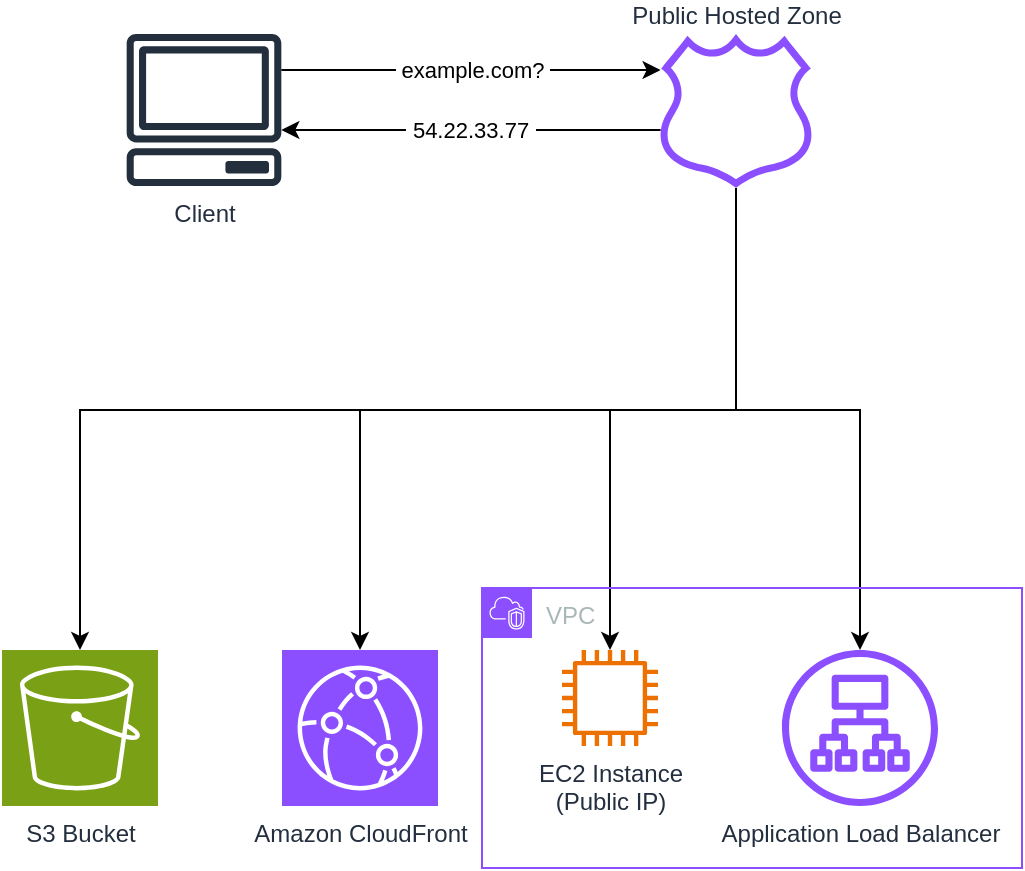 <mxfile version="26.0.4">
  <diagram name="Page-1" id="PGU914hxCLg8ACNoU49w">
    <mxGraphModel dx="1114" dy="1198" grid="1" gridSize="10" guides="1" tooltips="1" connect="1" arrows="1" fold="1" page="1" pageScale="1" pageWidth="850" pageHeight="1100" math="0" shadow="0">
      <root>
        <mxCell id="0" />
        <mxCell id="1" parent="0" />
        <mxCell id="KCcxgoW47jPmH_KGl_aa-1" value="S3 Bucket" style="sketch=0;points=[[0,0,0],[0.25,0,0],[0.5,0,0],[0.75,0,0],[1,0,0],[0,1,0],[0.25,1,0],[0.5,1,0],[0.75,1,0],[1,1,0],[0,0.25,0],[0,0.5,0],[0,0.75,0],[1,0.25,0],[1,0.5,0],[1,0.75,0]];outlineConnect=0;fontColor=#232F3E;fillColor=#7AA116;strokeColor=#ffffff;dashed=0;verticalLabelPosition=bottom;verticalAlign=top;align=center;html=1;fontSize=12;fontStyle=0;aspect=fixed;shape=mxgraph.aws4.resourceIcon;resIcon=mxgraph.aws4.s3;" vertex="1" parent="1">
          <mxGeometry x="180" y="678" width="78" height="78" as="geometry" />
        </mxCell>
        <mxCell id="KCcxgoW47jPmH_KGl_aa-2" value="Amazon CloudFront" style="sketch=0;points=[[0,0,0],[0.25,0,0],[0.5,0,0],[0.75,0,0],[1,0,0],[0,1,0],[0.25,1,0],[0.5,1,0],[0.75,1,0],[1,1,0],[0,0.25,0],[0,0.5,0],[0,0.75,0],[1,0.25,0],[1,0.5,0],[1,0.75,0]];outlineConnect=0;fontColor=#232F3E;fillColor=#8C4FFF;strokeColor=#ffffff;dashed=0;verticalLabelPosition=bottom;verticalAlign=top;align=center;html=1;fontSize=12;fontStyle=0;aspect=fixed;shape=mxgraph.aws4.resourceIcon;resIcon=mxgraph.aws4.cloudfront;" vertex="1" parent="1">
          <mxGeometry x="320" y="678" width="78" height="78" as="geometry" />
        </mxCell>
        <mxCell id="KCcxgoW47jPmH_KGl_aa-3" value="EC2 Instance&lt;div&gt;(Public IP)&lt;/div&gt;" style="sketch=0;outlineConnect=0;fontColor=#232F3E;gradientColor=none;fillColor=#ED7100;strokeColor=none;dashed=0;verticalLabelPosition=bottom;verticalAlign=top;align=center;html=1;fontSize=12;fontStyle=0;aspect=fixed;pointerEvents=1;shape=mxgraph.aws4.instance2;" vertex="1" parent="1">
          <mxGeometry x="460" y="678" width="48" height="48" as="geometry" />
        </mxCell>
        <mxCell id="KCcxgoW47jPmH_KGl_aa-4" value="Application Load Balancer" style="sketch=0;outlineConnect=0;fontColor=#232F3E;gradientColor=none;fillColor=#8C4FFF;strokeColor=none;dashed=0;verticalLabelPosition=bottom;verticalAlign=top;align=center;html=1;fontSize=12;fontStyle=0;aspect=fixed;pointerEvents=1;shape=mxgraph.aws4.application_load_balancer;" vertex="1" parent="1">
          <mxGeometry x="570" y="678" width="78" height="78" as="geometry" />
        </mxCell>
        <mxCell id="KCcxgoW47jPmH_KGl_aa-8" style="edgeStyle=orthogonalEdgeStyle;rounded=0;orthogonalLoop=1;jettySize=auto;html=1;" edge="1" parent="1" source="KCcxgoW47jPmH_KGl_aa-5" target="KCcxgoW47jPmH_KGl_aa-4">
          <mxGeometry relative="1" as="geometry">
            <Array as="points">
              <mxPoint x="547" y="558" />
              <mxPoint x="609" y="558" />
            </Array>
          </mxGeometry>
        </mxCell>
        <mxCell id="KCcxgoW47jPmH_KGl_aa-9" style="edgeStyle=orthogonalEdgeStyle;rounded=0;orthogonalLoop=1;jettySize=auto;html=1;" edge="1" parent="1" source="KCcxgoW47jPmH_KGl_aa-5" target="KCcxgoW47jPmH_KGl_aa-3">
          <mxGeometry relative="1" as="geometry">
            <Array as="points">
              <mxPoint x="547" y="558" />
              <mxPoint x="484" y="558" />
            </Array>
          </mxGeometry>
        </mxCell>
        <mxCell id="KCcxgoW47jPmH_KGl_aa-10" style="edgeStyle=orthogonalEdgeStyle;rounded=0;orthogonalLoop=1;jettySize=auto;html=1;" edge="1" parent="1" source="KCcxgoW47jPmH_KGl_aa-5" target="KCcxgoW47jPmH_KGl_aa-2">
          <mxGeometry relative="1" as="geometry">
            <Array as="points">
              <mxPoint x="547" y="558" />
              <mxPoint x="359" y="558" />
            </Array>
          </mxGeometry>
        </mxCell>
        <mxCell id="KCcxgoW47jPmH_KGl_aa-11" style="edgeStyle=orthogonalEdgeStyle;rounded=0;orthogonalLoop=1;jettySize=auto;html=1;" edge="1" parent="1" source="KCcxgoW47jPmH_KGl_aa-5" target="KCcxgoW47jPmH_KGl_aa-1">
          <mxGeometry relative="1" as="geometry">
            <Array as="points">
              <mxPoint x="547" y="558" />
              <mxPoint x="219" y="558" />
            </Array>
          </mxGeometry>
        </mxCell>
        <mxCell id="KCcxgoW47jPmH_KGl_aa-5" value="Public Hosted Zone" style="sketch=0;outlineConnect=0;fontColor=#232F3E;gradientColor=none;fillColor=#8C4FFF;strokeColor=none;dashed=0;verticalLabelPosition=top;verticalAlign=bottom;align=center;html=1;fontSize=12;fontStyle=0;aspect=fixed;pointerEvents=1;shape=mxgraph.aws4.hosted_zone;labelPosition=center;" vertex="1" parent="1">
          <mxGeometry x="508" y="370" width="78" height="77" as="geometry" />
        </mxCell>
        <mxCell id="KCcxgoW47jPmH_KGl_aa-12" value="&amp;nbsp;example.com?&amp;nbsp;" style="edgeStyle=orthogonalEdgeStyle;rounded=0;orthogonalLoop=1;jettySize=auto;html=1;" edge="1" parent="1" source="KCcxgoW47jPmH_KGl_aa-6" target="KCcxgoW47jPmH_KGl_aa-5">
          <mxGeometry relative="1" as="geometry">
            <Array as="points">
              <mxPoint x="420" y="388" />
              <mxPoint x="420" y="388" />
            </Array>
          </mxGeometry>
        </mxCell>
        <mxCell id="KCcxgoW47jPmH_KGl_aa-13" value="&amp;nbsp;54.22.33.77&amp;nbsp;" style="edgeStyle=orthogonalEdgeStyle;rounded=0;orthogonalLoop=1;jettySize=auto;html=1;" edge="1" parent="1" source="KCcxgoW47jPmH_KGl_aa-5" target="KCcxgoW47jPmH_KGl_aa-6">
          <mxGeometry relative="1" as="geometry">
            <Array as="points">
              <mxPoint x="414" y="418" />
              <mxPoint x="414" y="418" />
            </Array>
          </mxGeometry>
        </mxCell>
        <mxCell id="KCcxgoW47jPmH_KGl_aa-6" value="Client" style="sketch=0;outlineConnect=0;fontColor=#232F3E;gradientColor=none;fillColor=#232F3D;strokeColor=none;dashed=0;verticalLabelPosition=bottom;verticalAlign=top;align=center;html=1;fontSize=12;fontStyle=0;aspect=fixed;pointerEvents=1;shape=mxgraph.aws4.client;" vertex="1" parent="1">
          <mxGeometry x="242" y="370" width="78" height="76" as="geometry" />
        </mxCell>
        <mxCell id="KCcxgoW47jPmH_KGl_aa-7" value="VPC" style="points=[[0,0],[0.25,0],[0.5,0],[0.75,0],[1,0],[1,0.25],[1,0.5],[1,0.75],[1,1],[0.75,1],[0.5,1],[0.25,1],[0,1],[0,0.75],[0,0.5],[0,0.25]];outlineConnect=0;gradientColor=none;html=1;whiteSpace=wrap;fontSize=12;fontStyle=0;container=1;pointerEvents=0;collapsible=0;recursiveResize=0;shape=mxgraph.aws4.group;grIcon=mxgraph.aws4.group_vpc2;strokeColor=#8C4FFF;fillColor=none;verticalAlign=top;align=left;spacingLeft=30;fontColor=#AAB7B8;dashed=0;" vertex="1" parent="1">
          <mxGeometry x="420" y="647" width="270" height="140" as="geometry" />
        </mxCell>
      </root>
    </mxGraphModel>
  </diagram>
</mxfile>
